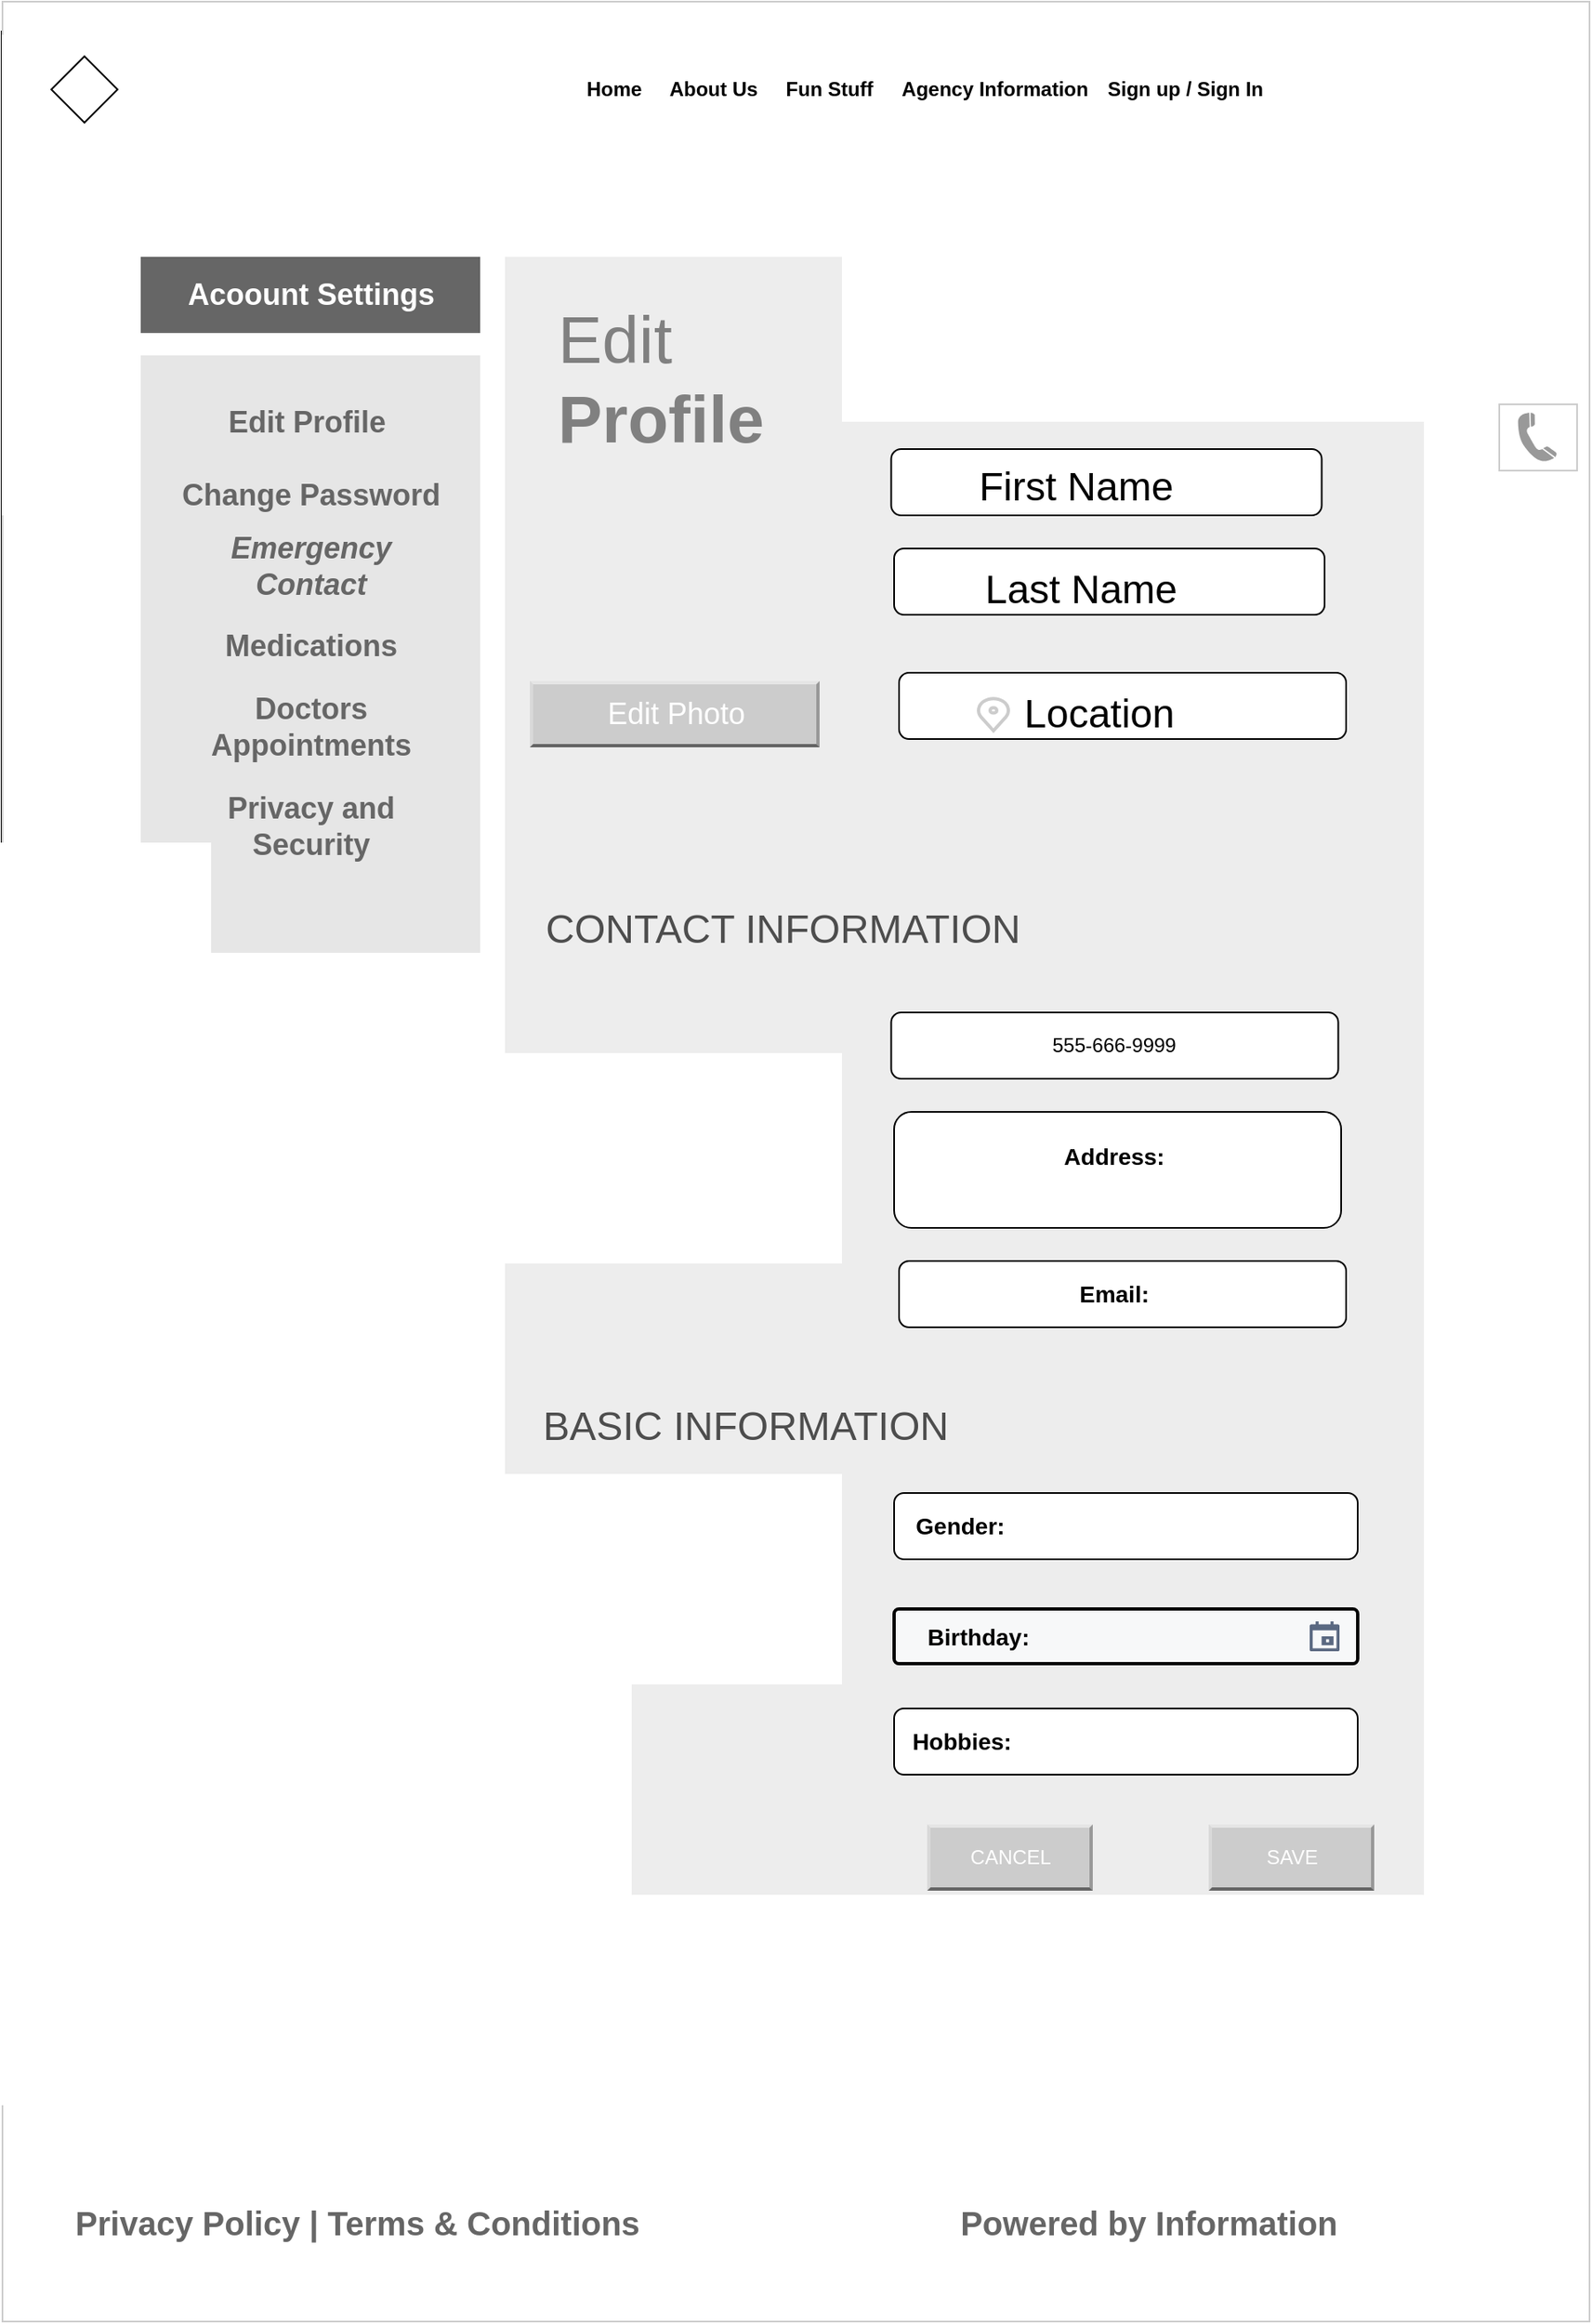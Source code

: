 <mxfile version="13.6.2" type="github" pages="3">
  <diagram id="FG9BS8m6Aq1ZOrA0WvgN" name="Page-1">
    <mxGraphModel dx="473" dy="1358" grid="1" gridSize="10" guides="1" tooltips="1" connect="1" arrows="1" fold="1" page="1" pageScale="1" pageWidth="850" pageHeight="1100" math="0" shadow="0">
      <root>
        <mxCell id="0" />
        <mxCell id="1" parent="0" />
        <mxCell id="u197wY4B6SGhlcCvIEL5-1" value="" style="group" vertex="1" connectable="0" parent="1">
          <mxGeometry x="81" y="-1040" width="959" height="1400" as="geometry" />
        </mxCell>
        <mxCell id="Cww_4uUf4-sxZRk8ilHu-10" value="" style="group;strokeColor=#000000;container=0;" vertex="1" connectable="0" parent="u197wY4B6SGhlcCvIEL5-1">
          <mxGeometry y="18" width="880.5" height="932" as="geometry" />
        </mxCell>
        <mxCell id="Cww_4uUf4-sxZRk8ilHu-11" value="" style="group;fillColor=#E6E6E6;container=0;" vertex="1" connectable="0" parent="u197wY4B6SGhlcCvIEL5-1">
          <mxGeometry y="18" width="880.5" height="932" as="geometry" />
        </mxCell>
        <mxCell id="Cww_4uUf4-sxZRk8ilHu-12" value="" style="rounded=0;whiteSpace=wrap;html=1;strokeColor=#CCCCCC;" vertex="1" parent="u197wY4B6SGhlcCvIEL5-1">
          <mxGeometry x="0.5" width="958.5" height="1400" as="geometry" />
        </mxCell>
        <mxCell id="Cww_4uUf4-sxZRk8ilHu-13" value="" style="rounded=0;whiteSpace=wrap;html=1;fontFamily=Times New Roman;strokeColor=none;" vertex="1" parent="u197wY4B6SGhlcCvIEL5-1">
          <mxGeometry y="20" width="880" height="290" as="geometry" />
        </mxCell>
        <mxCell id="Cww_4uUf4-sxZRk8ilHu-14" value="" style="rhombus;whiteSpace=wrap;html=1;fontFamily=Helvetica;fontSize=12;fontColor=#000000;align=center;strokeColor=#000000;fillColor=#ffffff;" vertex="1" parent="u197wY4B6SGhlcCvIEL5-1">
          <mxGeometry x="30" y="33" width="40" height="40" as="geometry" />
        </mxCell>
        <mxCell id="Cww_4uUf4-sxZRk8ilHu-15" value="" style="group;fontStyle=1" vertex="1" connectable="0" parent="u197wY4B6SGhlcCvIEL5-1">
          <mxGeometry x="350" y="43" width="420" height="20" as="geometry" />
        </mxCell>
        <mxCell id="Cww_4uUf4-sxZRk8ilHu-16" value="&lt;b&gt;Home&lt;/b&gt;" style="text;html=1;strokeColor=none;fillColor=none;align=center;verticalAlign=middle;whiteSpace=wrap;rounded=0;" vertex="1" parent="Cww_4uUf4-sxZRk8ilHu-15">
          <mxGeometry width="40" height="20" as="geometry" />
        </mxCell>
        <mxCell id="Cww_4uUf4-sxZRk8ilHu-17" value="&lt;b&gt;About Us&lt;/b&gt;" style="text;html=1;strokeColor=none;fillColor=none;align=center;verticalAlign=middle;whiteSpace=wrap;rounded=0;" vertex="1" parent="Cww_4uUf4-sxZRk8ilHu-15">
          <mxGeometry x="50" width="60" height="20" as="geometry" />
        </mxCell>
        <mxCell id="Cww_4uUf4-sxZRk8ilHu-18" value="&lt;b&gt;Agency Information&lt;/b&gt;" style="text;html=1;strokeColor=none;fillColor=none;align=center;verticalAlign=middle;whiteSpace=wrap;rounded=0;" vertex="1" parent="Cww_4uUf4-sxZRk8ilHu-15">
          <mxGeometry x="190" width="120" height="20" as="geometry" />
        </mxCell>
        <mxCell id="Cww_4uUf4-sxZRk8ilHu-19" value="&lt;b&gt;Sign up / Sign In&lt;/b&gt;" style="text;html=1;strokeColor=none;fillColor=none;align=center;verticalAlign=middle;whiteSpace=wrap;rounded=0;" vertex="1" parent="Cww_4uUf4-sxZRk8ilHu-15">
          <mxGeometry x="310" width="110" height="20" as="geometry" />
        </mxCell>
        <mxCell id="Cww_4uUf4-sxZRk8ilHu-20" value="Fun Stuff" style="text;html=1;strokeColor=none;fillColor=none;align=center;verticalAlign=middle;whiteSpace=wrap;rounded=0;fontStyle=1" vertex="1" parent="Cww_4uUf4-sxZRk8ilHu-15">
          <mxGeometry x="120" width="60" height="20" as="geometry" />
        </mxCell>
        <mxCell id="Cww_4uUf4-sxZRk8ilHu-21" style="edgeStyle=orthogonalEdgeStyle;rounded=0;orthogonalLoop=1;jettySize=auto;html=1;exitX=0.5;exitY=1;exitDx=0;exitDy=0;" edge="1" parent="Cww_4uUf4-sxZRk8ilHu-15" source="Cww_4uUf4-sxZRk8ilHu-20" target="Cww_4uUf4-sxZRk8ilHu-20">
          <mxGeometry relative="1" as="geometry" />
        </mxCell>
        <mxCell id="Cww_4uUf4-sxZRk8ilHu-22" value="" style="rounded=0;whiteSpace=wrap;html=1;fontColor=#CCCCCC;strokeColor=#CCCCCC;" vertex="1" parent="u197wY4B6SGhlcCvIEL5-1">
          <mxGeometry x="904.5" y="243" width="47" height="40" as="geometry" />
        </mxCell>
        <mxCell id="Cww_4uUf4-sxZRk8ilHu-23" value="" style="shape=mxgraph.signs.tech.telephone_3;html=1;strokeColor=none;verticalLabelPosition=bottom;verticalAlign=top;align=center;fontColor=#CCCCCC;fillColor=#999999;" vertex="1" parent="u197wY4B6SGhlcCvIEL5-1">
          <mxGeometry x="915.75" y="248" width="23.5" height="30" as="geometry" />
        </mxCell>
        <mxCell id="Cww_4uUf4-sxZRk8ilHu-24" value="&lt;b&gt;&lt;font style=&quot;font-size: 20px&quot; color=&quot;#666666&quot;&gt;Powered by Information&lt;/font&gt;&lt;/b&gt;" style="text;html=1;strokeColor=none;fillColor=none;align=center;verticalAlign=middle;whiteSpace=wrap;rounded=0;fontFamily=Helvetica;fontSize=15;fontColor=#FFFFFF;" vertex="1" parent="u197wY4B6SGhlcCvIEL5-1">
          <mxGeometry x="539" y="1330" width="307.5" height="20" as="geometry" />
        </mxCell>
        <mxCell id="Cww_4uUf4-sxZRk8ilHu-25" value="" style="group" vertex="1" connectable="0" parent="u197wY4B6SGhlcCvIEL5-1">
          <mxGeometry x="84" y="154" width="815" height="660" as="geometry" />
        </mxCell>
        <mxCell id="Cww_4uUf4-sxZRk8ilHu-28" value="" style="rounded=0;whiteSpace=wrap;html=1;fillColor=#666666;strokeColor=none;" vertex="1" parent="Cww_4uUf4-sxZRk8ilHu-25">
          <mxGeometry width="205" height="45.961" as="geometry" />
        </mxCell>
        <mxCell id="Cww_4uUf4-sxZRk8ilHu-29" value="" style="rounded=0;whiteSpace=wrap;html=1;fillColor=#E6E6E6;strokeColor=none;" vertex="1" parent="Cww_4uUf4-sxZRk8ilHu-25">
          <mxGeometry y="59.44" width="205" height="360.56" as="geometry" />
        </mxCell>
        <mxCell id="Cww_4uUf4-sxZRk8ilHu-30" value="&lt;font style=&quot;font-size: 18px&quot; color=&quot;#ffffff&quot;&gt;&lt;b&gt;Acoount Settings&lt;/b&gt;&lt;/font&gt;" style="text;html=1;strokeColor=none;fillColor=none;align=center;verticalAlign=middle;whiteSpace=wrap;rounded=0;" vertex="1" parent="Cww_4uUf4-sxZRk8ilHu-25">
          <mxGeometry x="17.5" y="5.362" width="170" height="35.237" as="geometry" />
        </mxCell>
        <mxCell id="Cww_4uUf4-sxZRk8ilHu-31" value="&lt;font color=&quot;#666666&quot;&gt;&lt;span style=&quot;font-size: 18px&quot;&gt;&lt;b&gt;Edit Profile&amp;nbsp;&lt;/b&gt;&lt;/span&gt;&lt;/font&gt;" style="text;html=1;strokeColor=none;fillColor=none;align=center;verticalAlign=middle;whiteSpace=wrap;rounded=0;" vertex="1" parent="Cww_4uUf4-sxZRk8ilHu-25">
          <mxGeometry x="17.5" y="82.73" width="170" height="35.237" as="geometry" />
        </mxCell>
        <mxCell id="Cww_4uUf4-sxZRk8ilHu-32" value="&lt;font color=&quot;#666666&quot;&gt;&lt;span style=&quot;font-size: 18px&quot;&gt;&lt;b&gt;Change Password&lt;/b&gt;&lt;/span&gt;&lt;/font&gt;" style="text;html=1;strokeColor=none;fillColor=none;align=center;verticalAlign=middle;whiteSpace=wrap;rounded=0;" vertex="1" parent="Cww_4uUf4-sxZRk8ilHu-25">
          <mxGeometry x="17.5" y="125.996" width="170" height="35.237" as="geometry" />
        </mxCell>
        <mxCell id="Cww_4uUf4-sxZRk8ilHu-33" value="&lt;font color=&quot;#666666&quot;&gt;&lt;span style=&quot;font-size: 18px&quot;&gt;&lt;b&gt;&lt;i&gt;Emergency Contact&lt;/i&gt;&lt;/b&gt;&lt;/span&gt;&lt;/font&gt;" style="text;html=1;strokeColor=none;fillColor=none;align=center;verticalAlign=middle;whiteSpace=wrap;rounded=0;" vertex="1" parent="Cww_4uUf4-sxZRk8ilHu-25">
          <mxGeometry x="17.5" y="169.023" width="170" height="35.237" as="geometry" />
        </mxCell>
        <mxCell id="Cww_4uUf4-sxZRk8ilHu-34" value="&lt;font color=&quot;#666666&quot;&gt;&lt;span style=&quot;font-size: 18px&quot;&gt;&lt;b&gt;Medications&lt;/b&gt;&lt;/span&gt;&lt;/font&gt;" style="text;html=1;strokeColor=none;fillColor=none;align=center;verticalAlign=middle;whiteSpace=wrap;rounded=0;" vertex="1" parent="Cww_4uUf4-sxZRk8ilHu-25">
          <mxGeometry x="17.5" y="217.29" width="170" height="35.237" as="geometry" />
        </mxCell>
        <mxCell id="Cww_4uUf4-sxZRk8ilHu-35" value="&lt;font color=&quot;#666666&quot;&gt;&lt;span style=&quot;font-size: 18px&quot;&gt;&lt;b&gt;Doctors Appointments&lt;/b&gt;&lt;/span&gt;&lt;/font&gt;" style="text;html=1;strokeColor=none;fillColor=none;align=center;verticalAlign=middle;whiteSpace=wrap;rounded=0;" vertex="1" parent="Cww_4uUf4-sxZRk8ilHu-25">
          <mxGeometry x="17.5" y="265.996" width="170" height="35.237" as="geometry" />
        </mxCell>
        <mxCell id="Cww_4uUf4-sxZRk8ilHu-36" value="&lt;font color=&quot;#666666&quot;&gt;&lt;span style=&quot;font-size: 18px&quot;&gt;&lt;b&gt;Privacy and Security&lt;/b&gt;&lt;/span&gt;&lt;/font&gt;" style="text;html=1;strokeColor=none;fillColor=none;align=center;verticalAlign=middle;whiteSpace=wrap;rounded=0;" vertex="1" parent="Cww_4uUf4-sxZRk8ilHu-25">
          <mxGeometry x="17.5" y="326.003" width="170" height="35.237" as="geometry" />
        </mxCell>
        <mxCell id="Cww_4uUf4-sxZRk8ilHu-57" value="&lt;b&gt;&lt;font style=&quot;font-size: 20px&quot; color=&quot;#666666&quot;&gt;Privacy Policy | Terms &amp;amp; Conditions&lt;/font&gt;&lt;/b&gt;" style="text;html=1;strokeColor=none;fillColor=none;align=center;verticalAlign=middle;whiteSpace=wrap;rounded=0;fontFamily=Helvetica;fontSize=15;fontColor=#FFFFFF;" vertex="1" parent="u197wY4B6SGhlcCvIEL5-1">
          <mxGeometry y="1330" width="430" height="20" as="geometry" />
        </mxCell>
        <mxCell id="Cww_4uUf4-sxZRk8ilHu-58" value="" style="rounded=0;whiteSpace=wrap;html=1;fontFamily=Helvetica;fontSize=25;fontColor=#333333;strokeColor=none;fillColor=#EDEDED;" vertex="1" parent="u197wY4B6SGhlcCvIEL5-1">
          <mxGeometry x="304" y="154" width="555" height="1086" as="geometry" />
        </mxCell>
        <mxCell id="Cww_4uUf4-sxZRk8ilHu-59" value="&lt;font color=&quot;#808080&quot;&gt;Edit&lt;br&gt;&lt;b&gt;Profile&lt;/b&gt;&lt;br&gt;&lt;/font&gt;" style="text;html=1;strokeColor=none;fillColor=none;align=left;verticalAlign=middle;whiteSpace=wrap;rounded=0;fontFamily=Helvetica;fontSize=40;fontColor=#666666;" vertex="1" parent="u197wY4B6SGhlcCvIEL5-1">
          <mxGeometry x="334" y="180" width="220" height="94" as="geometry" />
        </mxCell>
        <mxCell id="Cww_4uUf4-sxZRk8ilHu-86" value="" style="rounded=1;whiteSpace=wrap;html=1;fillColor=#FFFFFF;" vertex="1" parent="u197wY4B6SGhlcCvIEL5-1">
          <mxGeometry x="537.25" y="270" width="260" height="40" as="geometry" />
        </mxCell>
        <mxCell id="Cww_4uUf4-sxZRk8ilHu-88" value="" style="shape=image;html=1;verticalAlign=top;verticalLabelPosition=bottom;labelBackgroundColor=#ffffff;imageAspect=0;aspect=fixed;image=https://cdn0.iconfinder.com/data/icons/small-n-flat/24/678099-profile-filled-128.png;opacity=20;" vertex="1" parent="u197wY4B6SGhlcCvIEL5-1">
          <mxGeometry x="344" y="270" width="128" height="128" as="geometry" />
        </mxCell>
        <mxCell id="Cww_4uUf4-sxZRk8ilHu-81" value="&lt;font style=&quot;font-size: 18px&quot;&gt;Edit Photo&lt;/font&gt;" style="labelPosition=center;verticalLabelPosition=middle;align=center;html=1;shape=mxgraph.basic.shaded_button;dx=2;fontColor=#ffffff;strokeColor=#CCCCCC;fillColor=#CCCCCC;" vertex="1" parent="u197wY4B6SGhlcCvIEL5-1">
          <mxGeometry x="319" y="410" width="175" height="40" as="geometry" />
        </mxCell>
        <mxCell id="Cww_4uUf4-sxZRk8ilHu-93" value="" style="rounded=1;whiteSpace=wrap;html=1;fillColor=#FFFFFF;" vertex="1" parent="u197wY4B6SGhlcCvIEL5-1">
          <mxGeometry x="539" y="330" width="260" height="40" as="geometry" />
        </mxCell>
        <mxCell id="Cww_4uUf4-sxZRk8ilHu-98" value="" style="group" vertex="1" connectable="0" parent="u197wY4B6SGhlcCvIEL5-1">
          <mxGeometry x="569" y="410" width="270" height="40" as="geometry" />
        </mxCell>
        <mxCell id="Cww_4uUf4-sxZRk8ilHu-85" value="" style="rounded=1;whiteSpace=wrap;html=1;fillColor=#FFFFFF;" vertex="1" parent="Cww_4uUf4-sxZRk8ilHu-98">
          <mxGeometry x="-27" y="-5" width="270" height="40" as="geometry" />
        </mxCell>
        <mxCell id="Cww_4uUf4-sxZRk8ilHu-84" value="&lt;font style=&quot;font-size: 24px&quot;&gt;Location&lt;/font&gt;" style="text;html=1;strokeColor=none;fillColor=none;align=center;verticalAlign=middle;whiteSpace=wrap;rounded=0;" vertex="1" parent="Cww_4uUf4-sxZRk8ilHu-98">
          <mxGeometry x="51.25" y="5" width="86" height="30" as="geometry" />
        </mxCell>
        <mxCell id="Cww_4uUf4-sxZRk8ilHu-63" value="" style="html=1;verticalLabelPosition=bottom;align=center;labelBackgroundColor=#ffffff;verticalAlign=top;strokeWidth=2;shadow=0;dashed=0;shape=mxgraph.ios7.icons.location;strokeColor=#CCCCCC;" vertex="1" parent="Cww_4uUf4-sxZRk8ilHu-98">
          <mxGeometry x="20" y="10" width="20" height="20" as="geometry" />
        </mxCell>
        <mxCell id="Cww_4uUf4-sxZRk8ilHu-64" value="&lt;font style=&quot;font-size: 24px&quot;&gt;CONTACT INFORMATION&lt;/font&gt;" style="text;html=1;strokeColor=none;align=center;verticalAlign=middle;whiteSpace=wrap;rounded=0;fontColor=#4D4D4D;" vertex="1" parent="u197wY4B6SGhlcCvIEL5-1">
          <mxGeometry x="319" y="550" width="306" height="20" as="geometry" />
        </mxCell>
        <mxCell id="Cww_4uUf4-sxZRk8ilHu-66" value="555-666-9999" style="rounded=1;whiteSpace=wrap;html=1;fillColor=#FFFFFF;" vertex="1" parent="u197wY4B6SGhlcCvIEL5-1">
          <mxGeometry x="537.25" y="610" width="270" height="40" as="geometry" />
        </mxCell>
        <mxCell id="Cww_4uUf4-sxZRk8ilHu-69" value="" style="rounded=1;whiteSpace=wrap;html=1;fillColor=#FFFFFF;" vertex="1" parent="u197wY4B6SGhlcCvIEL5-1">
          <mxGeometry x="539" y="670" width="270" height="70" as="geometry" />
        </mxCell>
        <mxCell id="Cww_4uUf4-sxZRk8ilHu-70" value="" style="rounded=1;whiteSpace=wrap;html=1;fillColor=#FFFFFF;" vertex="1" parent="u197wY4B6SGhlcCvIEL5-1">
          <mxGeometry x="542" y="760" width="270" height="40" as="geometry" />
        </mxCell>
        <mxCell id="Cww_4uUf4-sxZRk8ilHu-71" value="&lt;span style=&quot;font-size: 24px&quot;&gt;BASIC INFORMATION&lt;/span&gt;" style="text;html=1;strokeColor=none;align=center;verticalAlign=middle;whiteSpace=wrap;rounded=0;fontColor=#4D4D4D;" vertex="1" parent="u197wY4B6SGhlcCvIEL5-1">
          <mxGeometry x="319" y="850" width="261" height="20" as="geometry" />
        </mxCell>
        <mxCell id="Cww_4uUf4-sxZRk8ilHu-75" value="" style="rounded=1;whiteSpace=wrap;html=1;fillColor=#FFFFFF;" vertex="1" parent="u197wY4B6SGhlcCvIEL5-1">
          <mxGeometry x="539" y="900" width="280" height="40" as="geometry" />
        </mxCell>
        <mxCell id="Cww_4uUf4-sxZRk8ilHu-82" value="" style="rounded=1;arcSize=9;fillColor=#F7F8F9;align=left;spacingLeft=5;html=1;strokeWidth=2;fontColor=#596780;fontSize=12" vertex="1" parent="u197wY4B6SGhlcCvIEL5-1">
          <mxGeometry x="539" y="970" width="280" height="33" as="geometry" />
        </mxCell>
        <mxCell id="Cww_4uUf4-sxZRk8ilHu-83" value="" style="shape=mxgraph.gmdl.calendar;fillColor=#5A6881;strokeColor=none" vertex="1" parent="Cww_4uUf4-sxZRk8ilHu-82">
          <mxGeometry x="1" y="0.5" width="18" height="18" relative="1" as="geometry">
            <mxPoint x="-29" y="-9" as="offset" />
          </mxGeometry>
        </mxCell>
        <mxCell id="Cww_4uUf4-sxZRk8ilHu-74" value="&lt;span style=&quot;font-size: 14px&quot;&gt;&lt;b&gt;Birthday:&lt;/b&gt;&lt;/span&gt;" style="text;html=1;strokeColor=none;fillColor=none;align=center;verticalAlign=middle;whiteSpace=wrap;rounded=0;" vertex="1" parent="Cww_4uUf4-sxZRk8ilHu-82">
          <mxGeometry x="21" y="6.5" width="60" height="20" as="geometry" />
        </mxCell>
        <mxCell id="Cww_4uUf4-sxZRk8ilHu-77" value="" style="rounded=1;whiteSpace=wrap;html=1;fillColor=#FFFFFF;" vertex="1" parent="u197wY4B6SGhlcCvIEL5-1">
          <mxGeometry x="539" y="1030" width="280" height="40" as="geometry" />
        </mxCell>
        <mxCell id="Cww_4uUf4-sxZRk8ilHu-80" value="CANCEL" style="labelPosition=center;verticalLabelPosition=middle;align=center;html=1;shape=mxgraph.basic.shaded_button;dx=2;strokeColor=#006EAF;fontColor=#ffffff;fillColor=#CCCCCC;" vertex="1" parent="u197wY4B6SGhlcCvIEL5-1">
          <mxGeometry x="559" y="1100" width="100" height="40" as="geometry" />
        </mxCell>
        <mxCell id="Cww_4uUf4-sxZRk8ilHu-79" value="SAVE&lt;span style=&quot;font-family: monospace; font-size: 0px;&quot;&gt;%3CmxGraphModel%3E%3Croot%3E%3CmxCell%20id%3D%220%22%2F%3E%3CmxCell%20id%3D%221%22%20parent%3D%220%22%2F%3E%3CmxCell%20id%3D%222%22%20value%3D%22%22%20style%3D%22shape%3Ddelay%3BwhiteSpace%3Dwrap%3Bhtml%3D1%3BfillColor%3D%23FFFFFF%3BfontColor%3D%234D4D4D%3B%22%20vertex%3D%221%22%20parent%3D%221%22%3E%3CmxGeometry%20x%3D%2290%22%20y%3D%221070%22%20width%3D%22100%22%20height%3D%2230%22%20as%3D%22geometry%22%2F%3E%3C%2FmxCell%3E%3C%2Froot%3E%3C%2FmxGraphModel%3E&lt;/span&gt;&lt;span style=&quot;font-family: monospace; font-size: 0px;&quot;&gt;%3CmxGraphModel%3E%3Croot%3E%3CmxCell%20id%3D%220%22%2F%3E%3CmxCell%20id%3D%221%22%20parent%3D%220%22%2F%3E%3CmxCell%20id%3D%222%22%20value%3D%22%22%20style%3D%22shape%3Ddelay%3BwhiteSpace%3Dwrap%3Bhtml%3D1%3BfillColor%3D%23FFFFFF%3BfontColor%3D%234D4D4D%3B%22%20vertex%3D%221%22%20parent%3D%221%22%3E%3CmxGeometry%20x%3D%2290%22%20y%3D%221070%22%20width%3D%22100%22%20height%3D%2230%22%20as%3D%22geometry%22%2F%3E%3C%2FmxCell%3E%3C%2Froot%3E%3C%2FmxGraphModel%3E&lt;/span&gt;" style="labelPosition=center;verticalLabelPosition=middle;align=center;html=1;shape=mxgraph.basic.shaded_button;dx=2;strokeColor=#006EAF;fontColor=#ffffff;fillColor=#CCCCCC;" vertex="1" parent="u197wY4B6SGhlcCvIEL5-1">
          <mxGeometry x="729" y="1100" width="100" height="40" as="geometry" />
        </mxCell>
        <mxCell id="Cww_4uUf4-sxZRk8ilHu-68" value="&lt;font style=&quot;font-size: 14px&quot;&gt;&lt;b&gt;Email:&lt;/b&gt;&lt;/font&gt;" style="text;html=1;strokeColor=none;fillColor=none;align=center;verticalAlign=middle;whiteSpace=wrap;rounded=0;" vertex="1" parent="u197wY4B6SGhlcCvIEL5-1">
          <mxGeometry x="647.25" y="770" width="50" height="20" as="geometry" />
        </mxCell>
        <mxCell id="Cww_4uUf4-sxZRk8ilHu-67" value="&lt;span style=&quot;font-size: 14px&quot;&gt;&lt;b&gt;Address:&lt;/b&gt;&lt;/span&gt;" style="text;html=1;strokeColor=none;fillColor=none;align=center;verticalAlign=middle;whiteSpace=wrap;rounded=0;" vertex="1" parent="u197wY4B6SGhlcCvIEL5-1">
          <mxGeometry x="642.25" y="687" width="60" height="20" as="geometry" />
        </mxCell>
        <mxCell id="Cww_4uUf4-sxZRk8ilHu-72" value="&lt;span style=&quot;font-size: 14px&quot;&gt;&lt;b&gt;Gender:&lt;/b&gt;&lt;/span&gt;" style="text;html=1;strokeColor=none;fillColor=none;align=center;verticalAlign=middle;whiteSpace=wrap;rounded=0;" vertex="1" parent="u197wY4B6SGhlcCvIEL5-1">
          <mxGeometry x="549" y="910" width="60" height="20" as="geometry" />
        </mxCell>
        <mxCell id="Cww_4uUf4-sxZRk8ilHu-73" value="&lt;span style=&quot;font-size: 14px&quot;&gt;&lt;b&gt;Hobbies:&lt;/b&gt;&lt;/span&gt;" style="text;html=1;strokeColor=none;fillColor=none;align=center;verticalAlign=middle;whiteSpace=wrap;rounded=0;" vertex="1" parent="u197wY4B6SGhlcCvIEL5-1">
          <mxGeometry x="550" y="1040" width="60" height="20" as="geometry" />
        </mxCell>
        <mxCell id="Cww_4uUf4-sxZRk8ilHu-76" style="edgeStyle=orthogonalEdgeStyle;rounded=0;orthogonalLoop=1;jettySize=auto;html=1;exitX=0.5;exitY=1;exitDx=0;exitDy=0;fontColor=#4D4D4D;" edge="1" parent="u197wY4B6SGhlcCvIEL5-1" source="Cww_4uUf4-sxZRk8ilHu-73" target="Cww_4uUf4-sxZRk8ilHu-73">
          <mxGeometry relative="1" as="geometry" />
        </mxCell>
        <mxCell id="Cww_4uUf4-sxZRk8ilHu-87" value="&lt;font style=&quot;font-size: 24px&quot;&gt;Last Name&lt;/font&gt;" style="text;html=1;strokeColor=none;fillColor=none;align=center;verticalAlign=middle;whiteSpace=wrap;rounded=0;" vertex="1" parent="u197wY4B6SGhlcCvIEL5-1">
          <mxGeometry x="589" y="340" width="126" height="30" as="geometry" />
        </mxCell>
        <mxCell id="Cww_4uUf4-sxZRk8ilHu-100" value="&lt;font style=&quot;font-size: 24px&quot;&gt;First Name&lt;/font&gt;" style="text;html=1;strokeColor=none;fillColor=none;align=center;verticalAlign=middle;whiteSpace=wrap;rounded=0;" vertex="1" parent="u197wY4B6SGhlcCvIEL5-1">
          <mxGeometry x="586" y="278" width="126" height="30" as="geometry" />
        </mxCell>
      </root>
    </mxGraphModel>
  </diagram>
  <diagram id="ovaR8N8WrJw3hFMRFfUv" name="Profile-page">
    <mxGraphModel dx="1072" dy="603" grid="1" gridSize="10" guides="1" tooltips="1" connect="1" arrows="1" fold="1" page="1" pageScale="1" pageWidth="850" pageHeight="1100" math="0" shadow="0">
      <root>
        <mxCell id="Gfk7INZrDM2vCeWvqn-7-0" />
        <mxCell id="Gfk7INZrDM2vCeWvqn-7-1" parent="Gfk7INZrDM2vCeWvqn-7-0" />
        <mxCell id="Bib_KN6prGBboa5JUG_P-171" value="" style="group" vertex="1" connectable="0" parent="Gfk7INZrDM2vCeWvqn-7-1">
          <mxGeometry x="410" y="358" width="880" height="1490" as="geometry" />
        </mxCell>
        <mxCell id="Bib_KN6prGBboa5JUG_P-172" value="" style="group;strokeColor=#000000;" vertex="1" connectable="0" parent="Bib_KN6prGBboa5JUG_P-171">
          <mxGeometry x="-1" width="880" height="1490" as="geometry" />
        </mxCell>
        <mxCell id="Bib_KN6prGBboa5JUG_P-173" value="" style="group" vertex="1" connectable="0" parent="Bib_KN6prGBboa5JUG_P-172">
          <mxGeometry y="4" width="880" height="1490" as="geometry" />
        </mxCell>
        <mxCell id="Bib_KN6prGBboa5JUG_P-174" value="" style="group" vertex="1" connectable="0" parent="Bib_KN6prGBboa5JUG_P-173">
          <mxGeometry x="-9" width="880" height="1490" as="geometry" />
        </mxCell>
        <mxCell id="Bib_KN6prGBboa5JUG_P-175" value="" style="group;fillColor=#666666;" vertex="1" connectable="0" parent="Bib_KN6prGBboa5JUG_P-174">
          <mxGeometry width="880" height="1490" as="geometry" />
        </mxCell>
        <mxCell id="Bib_KN6prGBboa5JUG_P-176" value="" style="rounded=0;whiteSpace=wrap;html=1;fontFamily=Times New Roman;" vertex="1" parent="Bib_KN6prGBboa5JUG_P-175">
          <mxGeometry width="880" height="500" as="geometry" />
        </mxCell>
        <mxCell id="Bib_KN6prGBboa5JUG_P-177" value="" style="rounded=0;whiteSpace=wrap;html=1;strokeColor=none;" vertex="1" parent="Bib_KN6prGBboa5JUG_P-175">
          <mxGeometry x="3.25" y="1438" width="873.25" height="50" as="geometry" />
        </mxCell>
        <mxCell id="Bib_KN6prGBboa5JUG_P-178" value="" style="rounded=0;whiteSpace=wrap;html=1;fontFamily=Helvetica;fontSize=25;fontColor=#333333;fillColor=#f5f5f5;strokeColor=none;" vertex="1" parent="Bib_KN6prGBboa5JUG_P-175">
          <mxGeometry x="1.5" y="470" width="876" height="981" as="geometry" />
        </mxCell>
        <mxCell id="Bib_KN6prGBboa5JUG_P-179" value="" style="rhombus;whiteSpace=wrap;html=1;fontFamily=Helvetica;fontSize=12;fontColor=#000000;align=center;strokeColor=#000000;fillColor=#ffffff;" vertex="1" parent="Bib_KN6prGBboa5JUG_P-175">
          <mxGeometry x="30" y="15" width="40" height="40" as="geometry" />
        </mxCell>
        <mxCell id="Bib_KN6prGBboa5JUG_P-180" value="" style="rounded=0;whiteSpace=wrap;html=1;fontColor=#CCCCCC;strokeColor=#CCCCCC;" vertex="1" parent="Bib_KN6prGBboa5JUG_P-175">
          <mxGeometry x="833" y="536" width="47" height="40" as="geometry" />
        </mxCell>
        <mxCell id="Bib_KN6prGBboa5JUG_P-181" value="" style="shape=mxgraph.signs.tech.telephone_3;html=1;strokeColor=none;verticalLabelPosition=bottom;verticalAlign=top;align=center;fontColor=#CCCCCC;fillColor=#999999;" vertex="1" parent="Bib_KN6prGBboa5JUG_P-175">
          <mxGeometry x="844.75" y="541" width="23.5" height="30" as="geometry" />
        </mxCell>
        <mxCell id="Bib_KN6prGBboa5JUG_P-182" value="&lt;font style=&quot;font-size: 20px&quot; color=&quot;#666666&quot;&gt;Powered by Information&lt;/font&gt;" style="text;html=1;strokeColor=none;fillColor=none;align=center;verticalAlign=middle;whiteSpace=wrap;rounded=0;fontFamily=Helvetica;fontSize=15;fontColor=#FFFFFF;" vertex="1" parent="Bib_KN6prGBboa5JUG_P-175">
          <mxGeometry x="552.5" y="1460" width="307.5" height="20" as="geometry" />
        </mxCell>
        <mxCell id="Bib_KN6prGBboa5JUG_P-183" value="" style="group;fontStyle=1" vertex="1" connectable="0" parent="Bib_KN6prGBboa5JUG_P-175">
          <mxGeometry x="336" y="25" width="420" height="20" as="geometry" />
        </mxCell>
        <mxCell id="Bib_KN6prGBboa5JUG_P-184" value="" style="group" vertex="1" connectable="0" parent="Bib_KN6prGBboa5JUG_P-175">
          <mxGeometry x="248.75" y="386" width="382.5" height="60" as="geometry" />
        </mxCell>
        <mxCell id="Bib_KN6prGBboa5JUG_P-185" value="" style="group" vertex="1" connectable="0" parent="Bib_KN6prGBboa5JUG_P-184">
          <mxGeometry width="382.5" height="60" as="geometry" />
        </mxCell>
        <mxCell id="Bib_KN6prGBboa5JUG_P-186" value="" style="rounded=0;whiteSpace=wrap;html=1;align=left;fontColor=#E6E6E6;strokeColor=#B3B3B3;" vertex="1" parent="Bib_KN6prGBboa5JUG_P-185">
          <mxGeometry x="7" y="8" width="382.5" height="36" as="geometry" />
        </mxCell>
        <mxCell id="Bib_KN6prGBboa5JUG_P-187" value="" style="rounded=0;whiteSpace=wrap;html=1;align=left;fontColor=#E6E6E6;strokeColor=#B3B3B3;" vertex="1" parent="Bib_KN6prGBboa5JUG_P-185">
          <mxGeometry x="7" y="44" width="382.5" height="24" as="geometry" />
        </mxCell>
        <mxCell id="Bib_KN6prGBboa5JUG_P-188" value="" style="html=1;verticalLabelPosition=bottom;align=center;labelBackgroundColor=#ffffff;verticalAlign=top;strokeWidth=2;shadow=0;dashed=0;shape=mxgraph.ios7.icons.video_conversation;fontColor=#E6E6E6;strokeColor=#B3B3B3;" vertex="1" parent="Bib_KN6prGBboa5JUG_P-185">
          <mxGeometry x="18.25" y="51" width="18.75" height="10" as="geometry" />
        </mxCell>
        <mxCell id="Bib_KN6prGBboa5JUG_P-189" value="" style="html=1;verticalLabelPosition=bottom;align=center;labelBackgroundColor=#ffffff;verticalAlign=top;strokeWidth=2;shadow=0;dashed=0;shape=mxgraph.ios7.icons.camera;strokeColor=#B3B3B3;fontColor=#666666;" vertex="1" parent="Bib_KN6prGBboa5JUG_P-185">
          <mxGeometry x="138.25" y="49.03" width="20" height="13.95" as="geometry" />
        </mxCell>
        <mxCell id="Bib_KN6prGBboa5JUG_P-190" value="&lt;b&gt;Video&lt;/b&gt;" style="text;html=1;strokeColor=none;fillColor=none;align=center;verticalAlign=middle;whiteSpace=wrap;rounded=0;fontColor=#666666;" vertex="1" parent="Bib_KN6prGBboa5JUG_P-185">
          <mxGeometry x="48.25" y="46" width="40" height="20" as="geometry" />
        </mxCell>
        <mxCell id="Bib_KN6prGBboa5JUG_P-191" value="&lt;b&gt;Photo&lt;/b&gt;" style="text;html=1;strokeColor=none;fillColor=none;align=center;verticalAlign=middle;whiteSpace=wrap;rounded=0;fontColor=#666666;" vertex="1" parent="Bib_KN6prGBboa5JUG_P-185">
          <mxGeometry x="168.25" y="46" width="40" height="20" as="geometry" />
        </mxCell>
        <mxCell id="Bib_KN6prGBboa5JUG_P-192" value="&lt;b&gt;Share your thoughts&lt;/b&gt;" style="text;html=1;strokeColor=none;fillColor=none;align=left;verticalAlign=middle;whiteSpace=wrap;rounded=0;fontColor=#666666;" vertex="1" parent="Bib_KN6prGBboa5JUG_P-185">
          <mxGeometry x="28.25" y="16" width="198.75" height="20" as="geometry" />
        </mxCell>
        <mxCell id="Bib_KN6prGBboa5JUG_P-193" style="edgeStyle=orthogonalEdgeStyle;rounded=0;orthogonalLoop=1;jettySize=auto;html=1;exitX=0.5;exitY=1;exitDx=0;exitDy=0;fontColor=#B3B3B3;" edge="1" parent="Bib_KN6prGBboa5JUG_P-185" source="Bib_KN6prGBboa5JUG_P-190" target="Bib_KN6prGBboa5JUG_P-190">
          <mxGeometry relative="1" as="geometry" />
        </mxCell>
        <mxCell id="Bib_KN6prGBboa5JUG_P-194" value="" style="group" vertex="1" connectable="0" parent="Bib_KN6prGBboa5JUG_P-175">
          <mxGeometry x="440" y="25" width="420" height="20" as="geometry" />
        </mxCell>
        <mxCell id="Bib_KN6prGBboa5JUG_P-195" value="&lt;b&gt;Home&lt;/b&gt;" style="text;html=1;strokeColor=none;fillColor=none;align=center;verticalAlign=middle;whiteSpace=wrap;rounded=0;fontColor=#666666;" vertex="1" parent="Bib_KN6prGBboa5JUG_P-194">
          <mxGeometry width="40" height="20" as="geometry" />
        </mxCell>
        <mxCell id="Bib_KN6prGBboa5JUG_P-196" value="&lt;b&gt;About Us&lt;/b&gt;" style="text;html=1;strokeColor=none;fillColor=none;align=center;verticalAlign=middle;whiteSpace=wrap;rounded=0;fontColor=#666666;" vertex="1" parent="Bib_KN6prGBboa5JUG_P-194">
          <mxGeometry x="50" width="60" height="20" as="geometry" />
        </mxCell>
        <mxCell id="Bib_KN6prGBboa5JUG_P-197" value="&lt;b&gt;Agency Information&lt;/b&gt;" style="text;html=1;strokeColor=none;fillColor=none;align=center;verticalAlign=middle;whiteSpace=wrap;rounded=0;fontColor=#666666;" vertex="1" parent="Bib_KN6prGBboa5JUG_P-194">
          <mxGeometry x="190" width="120" height="20" as="geometry" />
        </mxCell>
        <mxCell id="Bib_KN6prGBboa5JUG_P-198" value="&lt;b&gt;My Account&lt;/b&gt;" style="text;html=1;strokeColor=none;fillColor=none;align=center;verticalAlign=middle;whiteSpace=wrap;rounded=0;fontColor=#666666;" vertex="1" parent="Bib_KN6prGBboa5JUG_P-194">
          <mxGeometry x="310" width="110" height="20" as="geometry" />
        </mxCell>
        <mxCell id="Bib_KN6prGBboa5JUG_P-199" value="&lt;font color=&quot;#666666&quot;&gt;Fun Stuff&lt;/font&gt;" style="text;html=1;strokeColor=none;fillColor=none;align=center;verticalAlign=middle;whiteSpace=wrap;rounded=0;fontStyle=1" vertex="1" parent="Bib_KN6prGBboa5JUG_P-194">
          <mxGeometry x="120" width="60" height="20" as="geometry" />
        </mxCell>
        <mxCell id="Bib_KN6prGBboa5JUG_P-200" style="edgeStyle=orthogonalEdgeStyle;rounded=0;orthogonalLoop=1;jettySize=auto;html=1;exitX=0.5;exitY=1;exitDx=0;exitDy=0;" edge="1" parent="Bib_KN6prGBboa5JUG_P-194" source="Bib_KN6prGBboa5JUG_P-199" target="Bib_KN6prGBboa5JUG_P-199">
          <mxGeometry relative="1" as="geometry" />
        </mxCell>
        <mxCell id="Bib_KN6prGBboa5JUG_P-201" value="" style="rounded=0;whiteSpace=wrap;html=1;strokeColor=#B3B3B3;fontColor=#B3B3B3;align=left;fillColor=#666666;" vertex="1" parent="Bib_KN6prGBboa5JUG_P-175">
          <mxGeometry x="65" y="436" width="160" height="40" as="geometry" />
        </mxCell>
        <mxCell id="Bib_KN6prGBboa5JUG_P-202" value="" style="rounded=0;whiteSpace=wrap;html=1;strokeColor=#B3B3B3;fontColor=#B3B3B3;align=left;fillColor=#666666;" vertex="1" parent="Bib_KN6prGBboa5JUG_P-175">
          <mxGeometry x="669" y="436" width="160" height="40" as="geometry" />
        </mxCell>
        <mxCell id="Bib_KN6prGBboa5JUG_P-203" value="" style="rounded=0;whiteSpace=wrap;html=1;strokeColor=#B3B3B3;fontColor=#B3B3B3;align=left;" vertex="1" parent="Bib_KN6prGBboa5JUG_P-175">
          <mxGeometry x="63" y="531" width="160" height="540" as="geometry" />
        </mxCell>
        <mxCell id="Bib_KN6prGBboa5JUG_P-204" value="" style="rounded=0;whiteSpace=wrap;html=1;strokeColor=#B3B3B3;fontColor=#B3B3B3;align=left;" vertex="1" parent="Bib_KN6prGBboa5JUG_P-175">
          <mxGeometry x="667" y="531" width="160" height="370" as="geometry" />
        </mxCell>
        <mxCell id="Bib_KN6prGBboa5JUG_P-205" value="" style="group" vertex="1" connectable="0" parent="Bib_KN6prGBboa5JUG_P-175">
          <mxGeometry x="250" y="541" width="390" height="270" as="geometry" />
        </mxCell>
        <mxCell id="Bib_KN6prGBboa5JUG_P-206" value="" style="group" vertex="1" connectable="0" parent="Bib_KN6prGBboa5JUG_P-205">
          <mxGeometry width="390" height="264.49" as="geometry" />
        </mxCell>
        <mxCell id="Bib_KN6prGBboa5JUG_P-207" value="" style="rounded=0;whiteSpace=wrap;html=1;strokeColor=#B3B3B3;fontColor=#666666;align=left;fillColor=#FFFFFF;" vertex="1" parent="Bib_KN6prGBboa5JUG_P-206">
          <mxGeometry width="390" height="230" as="geometry" />
        </mxCell>
        <mxCell id="Bib_KN6prGBboa5JUG_P-208" value="" style="rounded=0;whiteSpace=wrap;html=1;strokeColor=#B3B3B3;fillColor=#FFFFFF;fontColor=#666666;align=left;" vertex="1" parent="Bib_KN6prGBboa5JUG_P-206">
          <mxGeometry width="390" height="34.499" as="geometry" />
        </mxCell>
        <mxCell id="Bib_KN6prGBboa5JUG_P-209" value="" style="ellipse;whiteSpace=wrap;html=1;aspect=fixed;strokeColor=#B3B3B3;fillColor=#FFFFFF;fontColor=#666666;align=left;" vertex="1" parent="Bib_KN6prGBboa5JUG_P-206">
          <mxGeometry x="8.5" y="4.75" width="25" height="25" as="geometry" />
        </mxCell>
        <mxCell id="Bib_KN6prGBboa5JUG_P-210" value="&lt;font style=&quot;font-size: 18px&quot;&gt;Posuere ac ut consequat semper viverra nam libero justo. Mauris pharetra et ultrices neque ornare aenean euismod elementum nisi. Aenean sed adipiscing diam donec adipiscing. Integer feugiat scelerisque varius morbi enim nunc faucibus. Congue nisi vitae suscipit tellus mauris.&lt;/font&gt;" style="text;html=1;strokeColor=none;fillColor=none;align=left;verticalAlign=middle;whiteSpace=wrap;rounded=0;fontColor=#666666;" vertex="1" parent="Bib_KN6prGBboa5JUG_P-206">
          <mxGeometry x="8.5" y="35.65" width="373" height="154.35" as="geometry" />
        </mxCell>
        <mxCell id="Bib_KN6prGBboa5JUG_P-211" value="&lt;b&gt;&lt;font style=&quot;font-size: 18px&quot;&gt;John Doe&lt;/font&gt;&lt;/b&gt;" style="text;html=1;strokeColor=none;fillColor=none;align=left;verticalAlign=middle;whiteSpace=wrap;rounded=0;fontColor=#666666;" vertex="1" parent="Bib_KN6prGBboa5JUG_P-206">
          <mxGeometry x="44" y="1.15" width="93" height="34.499" as="geometry" />
        </mxCell>
        <mxCell id="Bib_KN6prGBboa5JUG_P-212" style="edgeStyle=orthogonalEdgeStyle;rounded=0;orthogonalLoop=1;jettySize=auto;html=1;exitX=0.5;exitY=1;exitDx=0;exitDy=0;fontColor=#666666;" edge="1" parent="Bib_KN6prGBboa5JUG_P-206" source="Bib_KN6prGBboa5JUG_P-210" target="Bib_KN6prGBboa5JUG_P-210">
          <mxGeometry relative="1" as="geometry" />
        </mxCell>
        <mxCell id="Bib_KN6prGBboa5JUG_P-213" value="" style="shape=callout;whiteSpace=wrap;html=1;perimeter=calloutPerimeter;strokeColor=#B3B3B3;fillColor=#FFFFFF;fontColor=#666666;align=left;size=13;position=0.46;base=10;position2=0.36;" vertex="1" parent="Bib_KN6prGBboa5JUG_P-206">
          <mxGeometry x="21.75" y="196.36" width="32" height="28.99" as="geometry" />
        </mxCell>
        <mxCell id="Bib_KN6prGBboa5JUG_P-214" value="" style="verticalLabelPosition=bottom;verticalAlign=top;html=1;shape=mxgraph.basic.heart;strokeColor=#B3B3B3;fillColor=#FFFFFF;fontColor=#666666;align=left;" vertex="1" parent="Bib_KN6prGBboa5JUG_P-206">
          <mxGeometry x="341.75" y="196.36" width="26.5" height="24.99" as="geometry" />
        </mxCell>
        <mxCell id="Bib_KN6prGBboa5JUG_P-215" value="1m ago" style="text;html=1;strokeColor=none;fillColor=none;align=center;verticalAlign=middle;whiteSpace=wrap;rounded=0;fontColor=#666666;" vertex="1" parent="Bib_KN6prGBboa5JUG_P-206">
          <mxGeometry x="314.5" y="7.25" width="67" height="20" as="geometry" />
        </mxCell>
        <mxCell id="Bib_KN6prGBboa5JUG_P-216" value="&lt;span style=&quot;font-size: 18px&quot;&gt;&lt;font color=&quot;#cccccc&quot;&gt;Write a comment ...&lt;/font&gt;&lt;/span&gt;" style="text;html=1;strokeColor=none;fillColor=none;align=left;verticalAlign=middle;whiteSpace=wrap;rounded=0;fontColor=#666666;" vertex="1" parent="Bib_KN6prGBboa5JUG_P-206">
          <mxGeometry x="79.75" y="190" width="250" height="31.35" as="geometry" />
        </mxCell>
        <mxCell id="Bib_KN6prGBboa5JUG_P-217" value="&lt;b&gt;&lt;font style=&quot;font-size: 14px&quot;&gt;Trending&lt;/font&gt;&lt;/b&gt;" style="text;html=1;strokeColor=none;fillColor=none;align=center;verticalAlign=middle;whiteSpace=wrap;rounded=0;fontColor=#666666;" vertex="1" parent="Bib_KN6prGBboa5JUG_P-175">
          <mxGeometry x="98.5" y="556" width="80" height="20" as="geometry" />
        </mxCell>
        <mxCell id="Bib_KN6prGBboa5JUG_P-218" value="&lt;b&gt;&lt;font style=&quot;font-size: 18px&quot; color=&quot;#ffffff&quot;&gt;Activities&lt;/font&gt;&lt;/b&gt;" style="text;html=1;strokeColor=none;fillColor=none;align=left;verticalAlign=middle;whiteSpace=wrap;rounded=0;fontColor=#666666;" vertex="1" parent="Bib_KN6prGBboa5JUG_P-175">
          <mxGeometry x="98.5" y="438.75" width="93" height="34.499" as="geometry" />
        </mxCell>
        <mxCell id="Bib_KN6prGBboa5JUG_P-219" value="&lt;b&gt;&lt;font style=&quot;font-size: 18px&quot; color=&quot;#ffffff&quot;&gt;Suggestions&lt;/font&gt;&lt;/b&gt;" style="text;html=1;strokeColor=none;fillColor=none;align=left;verticalAlign=middle;whiteSpace=wrap;rounded=0;fontColor=#666666;" vertex="1" parent="Bib_KN6prGBboa5JUG_P-175">
          <mxGeometry x="696" y="438.75" width="114" height="34.5" as="geometry" />
        </mxCell>
        <mxCell id="Bib_KN6prGBboa5JUG_P-220" value="&lt;b&gt;&lt;font style=&quot;font-size: 14px&quot;&gt;Recent&lt;/font&gt;&lt;/b&gt;" style="text;html=1;strokeColor=none;fillColor=none;align=center;verticalAlign=middle;whiteSpace=wrap;rounded=0;fontColor=#666666;" vertex="1" parent="Bib_KN6prGBboa5JUG_P-175">
          <mxGeometry x="118.5" y="701" width="40" height="20" as="geometry" />
        </mxCell>
        <mxCell id="Bib_KN6prGBboa5JUG_P-221" value="&lt;b&gt;&lt;font style=&quot;font-size: 14px&quot;&gt;Advert&lt;/font&gt;&lt;/b&gt;" style="text;html=1;strokeColor=none;fillColor=none;align=center;verticalAlign=middle;whiteSpace=wrap;rounded=0;fontColor=#666666;" vertex="1" parent="Bib_KN6prGBboa5JUG_P-175">
          <mxGeometry x="113.5" y="871" width="50" height="20" as="geometry" />
        </mxCell>
        <mxCell id="Bib_KN6prGBboa5JUG_P-222" value="" style="rounded=0;whiteSpace=wrap;html=1;strokeColor=#B3B3B3;fontColor=#666666;align=left;fillColor=#FFFFFF;" vertex="1" parent="Bib_KN6prGBboa5JUG_P-175">
          <mxGeometry x="248.75" y="831" width="390" height="450" as="geometry" />
        </mxCell>
        <mxCell id="Bib_KN6prGBboa5JUG_P-223" value="" style="rounded=0;whiteSpace=wrap;html=1;strokeColor=#B3B3B3;fillColor=#FFFFFF;fontColor=#666666;align=left;" vertex="1" parent="Bib_KN6prGBboa5JUG_P-175">
          <mxGeometry x="248.75" y="831" width="390" height="30" as="geometry" />
        </mxCell>
        <mxCell id="Bib_KN6prGBboa5JUG_P-224" value="" style="ellipse;whiteSpace=wrap;html=1;aspect=fixed;strokeColor=#B3B3B3;fillColor=#FFFFFF;fontColor=#666666;align=left;" vertex="1" parent="Bib_KN6prGBboa5JUG_P-175">
          <mxGeometry x="257.25" y="833.579" width="25" height="25" as="geometry" />
        </mxCell>
        <mxCell id="Bib_KN6prGBboa5JUG_P-225" value="&lt;font style=&quot;font-size: 18px&quot;&gt;Posuere ac ut consequat semper viverra nam libero justo. Mauris pharetra et ultrices neque ornare aenean euismod elementum nisi. Aenean sed adipiscing diam donec adipiscing. Integer feugiat scelerisque varius morbi enim nunc faucibus. Congue nisi vitae suscipit tellus mauris.&lt;/font&gt;" style="text;html=1;strokeColor=none;fillColor=none;align=left;verticalAlign=middle;whiteSpace=wrap;rounded=0;fontColor=#666666;" vertex="1" parent="Bib_KN6prGBboa5JUG_P-175">
          <mxGeometry x="257.25" y="861.004" width="373" height="166.649" as="geometry" />
        </mxCell>
        <mxCell id="Bib_KN6prGBboa5JUG_P-226" value="&lt;b&gt;&lt;font style=&quot;font-size: 18px&quot;&gt;John Doe&lt;/font&gt;&lt;/b&gt;" style="text;html=1;strokeColor=none;fillColor=none;align=left;verticalAlign=middle;whiteSpace=wrap;rounded=0;fontColor=#666666;" vertex="1" parent="Bib_KN6prGBboa5JUG_P-175">
          <mxGeometry x="292.75" y="832.16" width="93" height="27.83" as="geometry" />
        </mxCell>
        <mxCell id="Bib_KN6prGBboa5JUG_P-227" style="edgeStyle=orthogonalEdgeStyle;rounded=0;orthogonalLoop=1;jettySize=auto;html=1;exitX=0.5;exitY=1;exitDx=0;exitDy=0;fontColor=#666666;" edge="1" parent="Bib_KN6prGBboa5JUG_P-175" source="Bib_KN6prGBboa5JUG_P-225" target="Bib_KN6prGBboa5JUG_P-225">
          <mxGeometry relative="1" as="geometry" />
        </mxCell>
        <mxCell id="Bib_KN6prGBboa5JUG_P-228" value="" style="shape=callout;whiteSpace=wrap;html=1;perimeter=calloutPerimeter;strokeColor=#B3B3B3;fillColor=#FFFFFF;fontColor=#666666;align=left;size=13;position=0.46;base=10;position2=0.36;" vertex="1" parent="Bib_KN6prGBboa5JUG_P-175">
          <mxGeometry x="270.5" y="1241" width="32" height="30.7" as="geometry" />
        </mxCell>
        <mxCell id="Bib_KN6prGBboa5JUG_P-229" value="" style="verticalLabelPosition=bottom;verticalAlign=top;html=1;shape=mxgraph.basic.heart;strokeColor=#B3B3B3;fillColor=#FFFFFF;fontColor=#666666;align=left;" vertex="1" parent="Bib_KN6prGBboa5JUG_P-175">
          <mxGeometry x="590.5" y="1241" width="26.5" height="23.14" as="geometry" />
        </mxCell>
        <mxCell id="Bib_KN6prGBboa5JUG_P-230" value="1m ago" style="text;html=1;strokeColor=none;fillColor=none;align=center;verticalAlign=middle;whiteSpace=wrap;rounded=0;fontColor=#666666;" vertex="1" parent="Bib_KN6prGBboa5JUG_P-175">
          <mxGeometry x="571.75" y="837.37" width="67" height="17.42" as="geometry" />
        </mxCell>
        <mxCell id="Bib_KN6prGBboa5JUG_P-231" value="&lt;span style=&quot;font-size: 18px&quot;&gt;&lt;font color=&quot;#cccccc&quot;&gt;Write a comment ...&lt;/font&gt;&lt;/span&gt;" style="text;html=1;strokeColor=none;fillColor=none;align=left;verticalAlign=middle;whiteSpace=wrap;rounded=0;fontColor=#666666;" vertex="1" parent="Bib_KN6prGBboa5JUG_P-175">
          <mxGeometry x="328.5" y="1241" width="250" height="23.14" as="geometry" />
        </mxCell>
        <mxCell id="Bib_KN6prGBboa5JUG_P-232" value="" style="group" vertex="1" connectable="0" parent="Bib_KN6prGBboa5JUG_P-175">
          <mxGeometry x="261" y="1027.65" width="364.25" height="195.96" as="geometry" />
        </mxCell>
        <mxCell id="Bib_KN6prGBboa5JUG_P-233" value="" style="verticalLabelPosition=bottom;verticalAlign=top;html=1;shape=mxgraph.basic.patternFillRect;fillStyle=diagRev;step=5;fillStrokeWidth=0.2;fillStrokeColor=#dddddd;strokeColor=#B3B3B3;fillColor=#FFFFFF;fontColor=#666666;align=left;" vertex="1" parent="Bib_KN6prGBboa5JUG_P-232">
          <mxGeometry width="179.75" height="95.96" as="geometry" />
        </mxCell>
        <mxCell id="Bib_KN6prGBboa5JUG_P-234" value="" style="verticalLabelPosition=bottom;verticalAlign=top;html=1;shape=mxgraph.basic.patternFillRect;fillStyle=diagRev;step=5;fillStrokeWidth=0.2;fillStrokeColor=#dddddd;strokeColor=#B3B3B3;fillColor=#FFFFFF;fontColor=#666666;align=left;" vertex="1" parent="Bib_KN6prGBboa5JUG_P-232">
          <mxGeometry x="184.5" width="179.75" height="195.96" as="geometry" />
        </mxCell>
        <mxCell id="Bib_KN6prGBboa5JUG_P-235" value="" style="verticalLabelPosition=bottom;verticalAlign=top;html=1;shape=mxgraph.basic.patternFillRect;fillStyle=diagRev;step=5;fillStrokeWidth=0.2;fillStrokeColor=#dddddd;strokeColor=#B3B3B3;fillColor=#FFFFFF;fontColor=#666666;align=left;" vertex="1" parent="Bib_KN6prGBboa5JUG_P-232">
          <mxGeometry x="0.25" y="100" width="179.75" height="95.96" as="geometry" />
        </mxCell>
        <mxCell id="Bib_KN6prGBboa5JUG_P-236" value="&lt;span style=&quot;font-size: 14px&quot;&gt;&lt;b&gt;Recommended&lt;/b&gt;&lt;/span&gt;" style="text;html=1;strokeColor=none;fillColor=none;align=center;verticalAlign=middle;whiteSpace=wrap;rounded=0;fontColor=#666666;" vertex="1" parent="Bib_KN6prGBboa5JUG_P-175">
          <mxGeometry x="685.5" y="551" width="123" height="20" as="geometry" />
        </mxCell>
        <mxCell id="Bib_KN6prGBboa5JUG_P-237" value="&lt;b&gt;&lt;font style=&quot;font-size: 14px&quot;&gt;Advert&lt;/font&gt;&lt;/b&gt;" style="text;html=1;strokeColor=none;fillColor=none;align=center;verticalAlign=middle;whiteSpace=wrap;rounded=0;fontColor=#666666;" vertex="1" parent="Bib_KN6prGBboa5JUG_P-175">
          <mxGeometry x="724" y="701" width="50" height="20" as="geometry" />
        </mxCell>
        <mxCell id="Bib_KN6prGBboa5JUG_P-238" value="" style="rounded=0;whiteSpace=wrap;html=1;strokeColor=#666666;fillColor=#B3B3B3;fontColor=#666666;align=left;" vertex="1" parent="Bib_KN6prGBboa5JUG_P-175">
          <mxGeometry x="677" y="734.79" width="140" height="136.21" as="geometry" />
        </mxCell>
        <mxCell id="Bib_KN6prGBboa5JUG_P-239" value="" style="rounded=0;whiteSpace=wrap;html=1;strokeColor=#666666;fillColor=#B3B3B3;fontColor=#666666;align=left;" vertex="1" parent="Bib_KN6prGBboa5JUG_P-175">
          <mxGeometry x="73" y="901" width="140" height="136.21" as="geometry" />
        </mxCell>
        <mxCell id="Bib_KN6prGBboa5JUG_P-240" value="" style="group" vertex="1" connectable="0" parent="Bib_KN6prGBboa5JUG_P-175">
          <mxGeometry x="89.75" y="581" width="106.5" height="100" as="geometry" />
        </mxCell>
        <mxCell id="Bib_KN6prGBboa5JUG_P-241" value="&lt;font style=&quot;font-size: 14px&quot;&gt;#CoronaVirus&lt;/font&gt;" style="text;html=1;strokeColor=none;fillColor=none;align=center;verticalAlign=middle;whiteSpace=wrap;rounded=0;fontColor=#666666;" vertex="1" parent="Bib_KN6prGBboa5JUG_P-240">
          <mxGeometry width="106.5" height="20" as="geometry" />
        </mxCell>
        <mxCell id="Bib_KN6prGBboa5JUG_P-242" value="&lt;font style=&quot;font-size: 14px&quot;&gt;#CoronaVirus&lt;/font&gt;" style="text;html=1;strokeColor=none;fillColor=none;align=center;verticalAlign=middle;whiteSpace=wrap;rounded=0;fontColor=#666666;" vertex="1" parent="Bib_KN6prGBboa5JUG_P-240">
          <mxGeometry y="20" width="106.5" height="20" as="geometry" />
        </mxCell>
        <mxCell id="Bib_KN6prGBboa5JUG_P-243" value="&lt;font style=&quot;font-size: 14px&quot;&gt;#CoronaVirus&lt;/font&gt;" style="text;html=1;strokeColor=none;fillColor=none;align=center;verticalAlign=middle;whiteSpace=wrap;rounded=0;fontColor=#666666;" vertex="1" parent="Bib_KN6prGBboa5JUG_P-240">
          <mxGeometry y="40" width="106.5" height="20" as="geometry" />
        </mxCell>
        <mxCell id="Bib_KN6prGBboa5JUG_P-244" value="&lt;font style=&quot;font-size: 14px&quot;&gt;#CoronaVirus&lt;/font&gt;" style="text;html=1;strokeColor=none;fillColor=none;align=center;verticalAlign=middle;whiteSpace=wrap;rounded=0;fontColor=#666666;" vertex="1" parent="Bib_KN6prGBboa5JUG_P-240">
          <mxGeometry y="60" width="106.5" height="20" as="geometry" />
        </mxCell>
        <mxCell id="Bib_KN6prGBboa5JUG_P-245" value="&lt;font style=&quot;font-size: 14px&quot;&gt;#CoronaVirus&lt;/font&gt;" style="text;html=1;strokeColor=none;fillColor=none;align=center;verticalAlign=middle;whiteSpace=wrap;rounded=0;fontColor=#666666;" vertex="1" parent="Bib_KN6prGBboa5JUG_P-240">
          <mxGeometry y="80" width="106.5" height="20" as="geometry" />
        </mxCell>
        <mxCell id="Bib_KN6prGBboa5JUG_P-246" value="" style="group" vertex="1" connectable="0" parent="Bib_KN6prGBboa5JUG_P-175">
          <mxGeometry x="85.25" y="752.89" width="106.5" height="100" as="geometry" />
        </mxCell>
        <mxCell id="Bib_KN6prGBboa5JUG_P-247" value="" style="group" vertex="1" connectable="0" parent="Bib_KN6prGBboa5JUG_P-246">
          <mxGeometry width="106.5" height="100" as="geometry" />
        </mxCell>
        <mxCell id="Bib_KN6prGBboa5JUG_P-248" value="&lt;font style=&quot;font-size: 14px&quot;&gt;#CoronaVirus&lt;/font&gt;" style="text;html=1;strokeColor=none;fillColor=none;align=center;verticalAlign=middle;whiteSpace=wrap;rounded=0;fontColor=#666666;" vertex="1" parent="Bib_KN6prGBboa5JUG_P-247">
          <mxGeometry width="106.5" height="20" as="geometry" />
        </mxCell>
        <mxCell id="Bib_KN6prGBboa5JUG_P-249" value="&lt;font style=&quot;font-size: 14px&quot;&gt;#CoronaVirus&lt;/font&gt;" style="text;html=1;strokeColor=none;fillColor=none;align=center;verticalAlign=middle;whiteSpace=wrap;rounded=0;fontColor=#666666;" vertex="1" parent="Bib_KN6prGBboa5JUG_P-247">
          <mxGeometry y="20" width="106.5" height="20" as="geometry" />
        </mxCell>
        <mxCell id="Bib_KN6prGBboa5JUG_P-250" value="&lt;font style=&quot;font-size: 14px&quot;&gt;#CoronaVirus&lt;/font&gt;" style="text;html=1;strokeColor=none;fillColor=none;align=center;verticalAlign=middle;whiteSpace=wrap;rounded=0;fontColor=#666666;" vertex="1" parent="Bib_KN6prGBboa5JUG_P-247">
          <mxGeometry y="40" width="106.5" height="20" as="geometry" />
        </mxCell>
        <mxCell id="Bib_KN6prGBboa5JUG_P-251" value="&lt;font style=&quot;font-size: 14px&quot;&gt;#CoronaVirus&lt;/font&gt;" style="text;html=1;strokeColor=none;fillColor=none;align=center;verticalAlign=middle;whiteSpace=wrap;rounded=0;fontColor=#666666;" vertex="1" parent="Bib_KN6prGBboa5JUG_P-247">
          <mxGeometry y="60" width="106.5" height="20" as="geometry" />
        </mxCell>
        <mxCell id="Bib_KN6prGBboa5JUG_P-252" value="&lt;font style=&quot;font-size: 14px&quot;&gt;#CoronaVirus&lt;/font&gt;" style="text;html=1;strokeColor=none;fillColor=none;align=center;verticalAlign=middle;whiteSpace=wrap;rounded=0;fontColor=#666666;" vertex="1" parent="Bib_KN6prGBboa5JUG_P-247">
          <mxGeometry y="80" width="106.5" height="20" as="geometry" />
        </mxCell>
        <mxCell id="Bib_KN6prGBboa5JUG_P-253" value="" style="group" vertex="1" connectable="0" parent="Bib_KN6prGBboa5JUG_P-175">
          <mxGeometry x="85.25" y="734.79" width="106.5" height="20" as="geometry" />
        </mxCell>
        <mxCell id="Bib_KN6prGBboa5JUG_P-254" value="&lt;font style=&quot;font-size: 14px&quot;&gt;#CoronaVirus&lt;/font&gt;" style="text;html=1;strokeColor=none;fillColor=none;align=center;verticalAlign=middle;whiteSpace=wrap;rounded=0;fontColor=#666666;" vertex="1" parent="Bib_KN6prGBboa5JUG_P-253">
          <mxGeometry width="106.5" height="20" as="geometry" />
        </mxCell>
        <mxCell id="Bib_KN6prGBboa5JUG_P-255" value="" style="group" vertex="1" connectable="0" parent="Bib_KN6prGBboa5JUG_P-175">
          <mxGeometry x="693.75" y="576" width="106.25" height="40" as="geometry" />
        </mxCell>
        <mxCell id="Bib_KN6prGBboa5JUG_P-256" value="&lt;font color=&quot;#ffffff&quot; style=&quot;background-color: rgb(179 , 179 , 179)&quot;&gt;Follow&lt;/font&gt;" style="rounded=0;whiteSpace=wrap;html=1;labelBackgroundColor=#ffffff;strokeColor=#666666;fillColor=#B3B3B3;fontColor=#666666;align=center;" vertex="1" parent="Bib_KN6prGBboa5JUG_P-255">
          <mxGeometry x="20.25" y="20" width="70" height="20" as="geometry" />
        </mxCell>
        <mxCell id="Bib_KN6prGBboa5JUG_P-257" value="&lt;font style=&quot;font-size: 14px&quot;&gt;#CoronaVirus&lt;/font&gt;" style="text;html=1;strokeColor=none;fillColor=none;align=center;verticalAlign=middle;whiteSpace=wrap;rounded=0;fontColor=#666666;" vertex="1" parent="Bib_KN6prGBboa5JUG_P-255">
          <mxGeometry width="106.25" height="20" as="geometry" />
        </mxCell>
        <mxCell id="Bib_KN6prGBboa5JUG_P-258" value="&lt;font color=&quot;#ffffff&quot; style=&quot;background-color: rgb(179 , 179 , 179)&quot;&gt;Follow&lt;/font&gt;" style="rounded=0;whiteSpace=wrap;html=1;labelBackgroundColor=#ffffff;strokeColor=#666666;fillColor=#B3B3B3;fontColor=#666666;align=center;" vertex="1" parent="Bib_KN6prGBboa5JUG_P-175">
          <mxGeometry x="714" y="636" width="70" height="20" as="geometry" />
        </mxCell>
        <mxCell id="Bib_KN6prGBboa5JUG_P-259" value="" style="group" vertex="1" connectable="0" parent="Bib_KN6prGBboa5JUG_P-175">
          <mxGeometry x="693.75" y="616" width="106.25" height="40" as="geometry" />
        </mxCell>
        <mxCell id="Bib_KN6prGBboa5JUG_P-260" value="&lt;font style=&quot;font-size: 14px&quot;&gt;#CoronaVirus&lt;/font&gt;" style="text;html=1;strokeColor=none;fillColor=none;align=center;verticalAlign=middle;whiteSpace=wrap;rounded=0;fontColor=#666666;" vertex="1" parent="Bib_KN6prGBboa5JUG_P-259">
          <mxGeometry width="106.25" height="20" as="geometry" />
        </mxCell>
        <mxCell id="Bib_KN6prGBboa5JUG_P-261" value="&lt;font color=&quot;#ffffff&quot; style=&quot;background-color: rgb(179 , 179 , 179)&quot;&gt;Follow&lt;/font&gt;" style="rounded=0;whiteSpace=wrap;html=1;labelBackgroundColor=#ffffff;strokeColor=#666666;fillColor=#B3B3B3;fontColor=#666666;align=center;" vertex="1" parent="Bib_KN6prGBboa5JUG_P-175">
          <mxGeometry x="714" y="676" width="70" height="20" as="geometry" />
        </mxCell>
        <mxCell id="Bib_KN6prGBboa5JUG_P-262" value="" style="group" vertex="1" connectable="0" parent="Bib_KN6prGBboa5JUG_P-175">
          <mxGeometry x="693.75" y="656" width="106.25" height="40" as="geometry" />
        </mxCell>
        <mxCell id="Bib_KN6prGBboa5JUG_P-263" value="&lt;font style=&quot;font-size: 14px&quot;&gt;#CoronaVirus&lt;/font&gt;" style="text;html=1;strokeColor=none;fillColor=none;align=center;verticalAlign=middle;whiteSpace=wrap;rounded=0;fontColor=#666666;" vertex="1" parent="Bib_KN6prGBboa5JUG_P-262">
          <mxGeometry width="106.25" height="20" as="geometry" />
        </mxCell>
        <mxCell id="Bib_KN6prGBboa5JUG_P-367" value="Posts" style="text;html=1;strokeColor=none;fillColor=none;align=center;verticalAlign=middle;whiteSpace=wrap;rounded=0;fontSize=25;opacity=20;fontStyle=4;fontColor=#808080;" vertex="1" parent="Bib_KN6prGBboa5JUG_P-175">
          <mxGeometry x="253" y="498" width="57" height="20" as="geometry" />
        </mxCell>
        <mxCell id="Bib_KN6prGBboa5JUG_P-368" value="Notifications" style="text;html=1;strokeColor=none;fillColor=none;align=center;verticalAlign=middle;whiteSpace=wrap;rounded=0;fontSize=25;fontColor=#000000;opacity=20;" vertex="1" parent="Bib_KN6prGBboa5JUG_P-175">
          <mxGeometry x="416.5" y="500" width="133.5" height="20" as="geometry" />
        </mxCell>
        <mxCell id="Bib_KN6prGBboa5JUG_P-370" value="" style="rounded=0;whiteSpace=wrap;html=1;strokeColor=#000000;fillColor=#808080;fontSize=25;fontColor=#808080;opacity=20;" vertex="1" parent="Bib_KN6prGBboa5JUG_P-175">
          <mxGeometry x="3.25" y="88" width="876.75" height="162" as="geometry" />
        </mxCell>
        <mxCell id="Bib_KN6prGBboa5JUG_P-380" value="" style="rounded=1;whiteSpace=wrap;html=1;labelBackgroundColor=#ffffff;fontSize=25;glass=1;shadow=0;sketch=0;" vertex="1" parent="Bib_KN6prGBboa5JUG_P-175">
          <mxGeometry x="30" y="208" width="130" height="110" as="geometry" />
        </mxCell>
        <mxCell id="Bib_KN6prGBboa5JUG_P-381" value="" style="shape=image;html=1;verticalAlign=top;verticalLabelPosition=bottom;labelBackgroundColor=#ffffff;imageAspect=0;aspect=fixed;image=https://cdn0.iconfinder.com/data/icons/small-n-flat/24/678099-profile-filled-128.png;rounded=1;shadow=0;glass=1;sketch=0;strokeColor=#000000;fillColor=#FFFFFF;fontSize=25;fontColor=#FFFFFF;opacity=20;" vertex="1" parent="Bib_KN6prGBboa5JUG_P-175">
          <mxGeometry x="43" y="216.25" width="93.5" height="93.5" as="geometry" />
        </mxCell>
        <mxCell id="Bib_KN6prGBboa5JUG_P-382" value="&lt;font style=&quot;font-size: 24px&quot;&gt;JOHN DOE&lt;/font&gt;" style="text;html=1;strokeColor=none;fillColor=none;align=center;verticalAlign=middle;whiteSpace=wrap;rounded=0;" vertex="1" parent="Bib_KN6prGBboa5JUG_P-175">
          <mxGeometry x="178.5" y="270" width="152" height="30" as="geometry" />
        </mxCell>
        <mxCell id="Bib_KN6prGBboa5JUG_P-385" value="&lt;font style=&quot;font-size: 24px&quot;&gt;New Mexico&lt;/font&gt;" style="text;html=1;strokeColor=none;fillColor=none;align=center;verticalAlign=middle;whiteSpace=wrap;rounded=0;" vertex="1" parent="Bib_KN6prGBboa5JUG_P-175">
          <mxGeometry x="438.5" y="270" width="152" height="30" as="geometry" />
        </mxCell>
        <mxCell id="Bib_KN6prGBboa5JUG_P-386" value="" style="html=1;verticalLabelPosition=bottom;align=center;labelBackgroundColor=#ffffff;verticalAlign=top;strokeWidth=2;strokeColor=#0080F0;shadow=0;dashed=0;shape=mxgraph.ios7.icons.location;rounded=1;glass=1;sketch=0;fillColor=#FFFFFF;fontSize=25;fontColor=#FFFFFF;opacity=20;" vertex="1" parent="Bib_KN6prGBboa5JUG_P-175">
          <mxGeometry x="431.75" y="275" width="15.5" height="20" as="geometry" />
        </mxCell>
        <mxCell id="Bib_KN6prGBboa5JUG_P-387" value="&lt;h1 style=&quot;font-size: 18px&quot;&gt;&lt;span style=&quot;font-size: 18px ; font-weight: normal&quot;&gt;Lorem ipsum dolor sit amet, consectetur adipisicing elit, sed do eiusmod tempor incididunt ut labore et dolore magna aliqua. A&lt;/span&gt;&lt;span style=&quot;font-weight: normal&quot;&gt;dipisicing elit, sed do eiusmod tempor incididunt ut labore et dolore magna aliqua.&lt;/span&gt;&lt;br style=&quot;font-size: 18px&quot;&gt;&lt;/h1&gt;" style="text;html=1;strokeColor=none;fillColor=none;spacing=5;spacingTop=-20;whiteSpace=wrap;overflow=hidden;rounded=0;shadow=0;glass=1;labelBackgroundColor=#ffffff;sketch=0;fontSize=18;opacity=20;" vertex="1" parent="Bib_KN6prGBboa5JUG_P-175">
          <mxGeometry x="191.5" y="318" width="658.5" height="46" as="geometry" />
        </mxCell>
        <mxCell id="Bib_KN6prGBboa5JUG_P-388" value="" style="outlineConnect=0;fontColor=#232F3E;gradientColor=none;fillColor=#D05C17;strokeColor=none;dashed=0;verticalLabelPosition=bottom;verticalAlign=top;align=center;html=1;fontSize=12;fontStyle=0;aspect=fixed;pointerEvents=1;shape=mxgraph.aws4.container_registry_image;rounded=1;shadow=0;glass=1;labelBackgroundColor=#ffffff;sketch=0;opacity=20;" vertex="1" parent="Bib_KN6prGBboa5JUG_P-175">
          <mxGeometry x="385.75" y="95.5" width="154.5" height="154.5" as="geometry" />
        </mxCell>
        <mxCell id="Bib_KN6prGBboa5JUG_P-492" value="&lt;font style=&quot;font-size: 24px&quot;&gt;Profile&lt;/font&gt;" style="text;html=1;strokeColor=none;fillColor=none;align=center;verticalAlign=middle;whiteSpace=wrap;rounded=0;" vertex="1" parent="Bib_KN6prGBboa5JUG_P-175">
          <mxGeometry x="19" y="58" width="152" height="30" as="geometry" />
        </mxCell>
        <mxCell id="mRuMIdOCM-JCXrhd9QZt-104" value="&lt;font style=&quot;font-size: 24px&quot;&gt;Bio:&lt;/font&gt;" style="text;html=1;strokeColor=none;fillColor=none;align=center;verticalAlign=middle;whiteSpace=wrap;rounded=0;" vertex="1" parent="Bib_KN6prGBboa5JUG_P-175">
          <mxGeometry x="70" y="330" width="60" height="26" as="geometry" />
        </mxCell>
        <mxCell id="Bib_KN6prGBboa5JUG_P-265" value="" style="line;strokeWidth=2;html=1;fillColor=none;fontSize=25;fontColor=#000000;opacity=20;" vertex="1" parent="Gfk7INZrDM2vCeWvqn-7-1">
          <mxGeometry x="420" y="730" width="860" height="10" as="geometry" />
        </mxCell>
      </root>
    </mxGraphModel>
  </diagram>
  <diagram id="T76JKKloXLyDFJlKJ7vP" name="Page-3">
    <mxGraphModel dx="2760" dy="1507" grid="1" gridSize="10" guides="1" tooltips="1" connect="1" arrows="1" fold="1" page="1" pageScale="1" pageWidth="850" pageHeight="1100" math="0" shadow="0">
      <root>
        <mxCell id="G2wi6NBp8yozt0_IFRHe-0" />
        <mxCell id="G2wi6NBp8yozt0_IFRHe-1" parent="G2wi6NBp8yozt0_IFRHe-0" />
      </root>
    </mxGraphModel>
  </diagram>
</mxfile>
